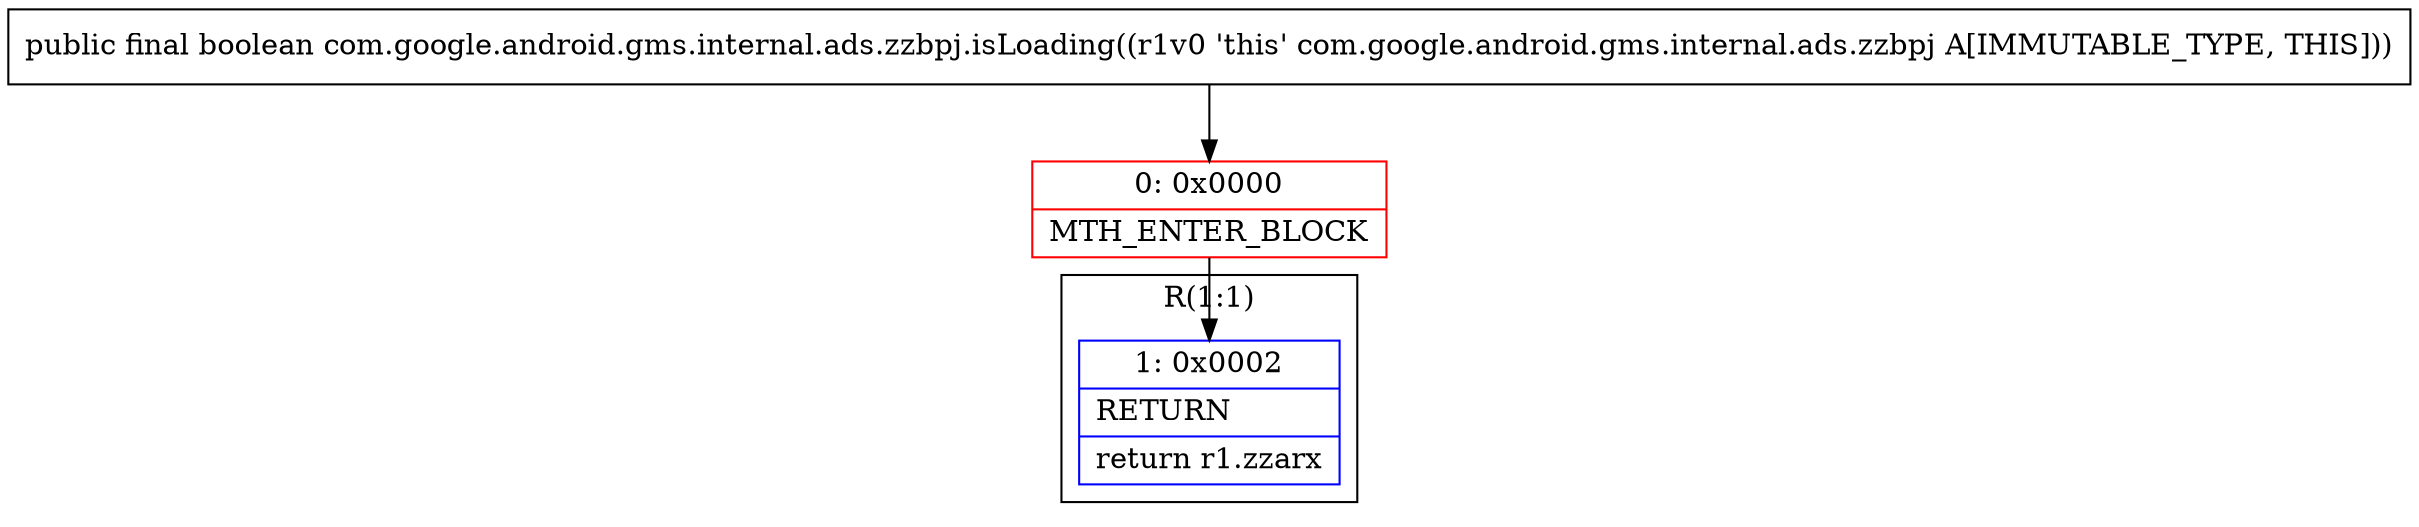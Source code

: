 digraph "CFG forcom.google.android.gms.internal.ads.zzbpj.isLoading()Z" {
subgraph cluster_Region_177341930 {
label = "R(1:1)";
node [shape=record,color=blue];
Node_1 [shape=record,label="{1\:\ 0x0002|RETURN\l|return r1.zzarx\l}"];
}
Node_0 [shape=record,color=red,label="{0\:\ 0x0000|MTH_ENTER_BLOCK\l}"];
MethodNode[shape=record,label="{public final boolean com.google.android.gms.internal.ads.zzbpj.isLoading((r1v0 'this' com.google.android.gms.internal.ads.zzbpj A[IMMUTABLE_TYPE, THIS])) }"];
MethodNode -> Node_0;
Node_0 -> Node_1;
}

